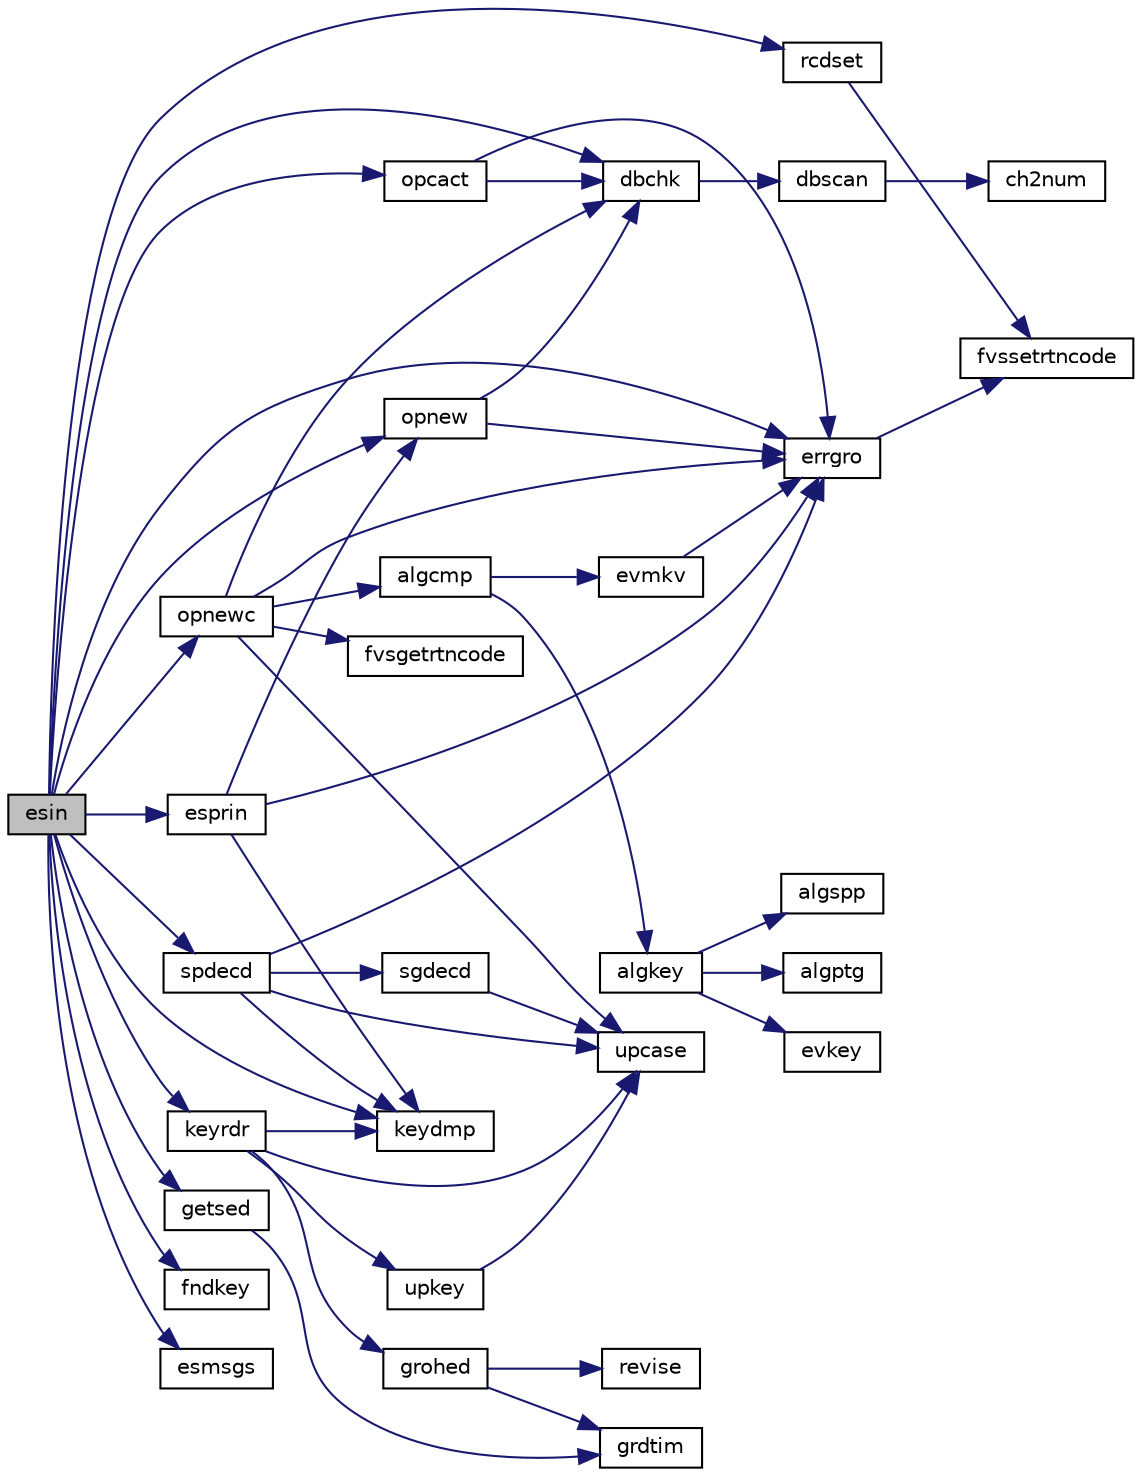 digraph "esin"
{
  edge [fontname="Helvetica",fontsize="10",labelfontname="Helvetica",labelfontsize="10"];
  node [fontname="Helvetica",fontsize="10",shape=record];
  rankdir="LR";
  Node1 [label="esin",height=0.2,width=0.4,color="black", fillcolor="grey75", style="filled", fontcolor="black"];
  Node1 -> Node2 [color="midnightblue",fontsize="10",style="solid",fontname="Helvetica"];
  Node2 [label="dbchk",height=0.2,width=0.4,color="black", fillcolor="white", style="filled",URL="$dbchk_8f.html#a50e82b8d87ebaeb63d8e1abab05bc20b"];
  Node2 -> Node3 [color="midnightblue",fontsize="10",style="solid",fontname="Helvetica"];
  Node3 [label="dbscan",height=0.2,width=0.4,color="black", fillcolor="white", style="filled",URL="$dbscan_8f.html#a18f1eb65a1dbf6141e44b1ac4a10757e"];
  Node3 -> Node4 [color="midnightblue",fontsize="10",style="solid",fontname="Helvetica"];
  Node4 [label="ch2num",height=0.2,width=0.4,color="black", fillcolor="white", style="filled",URL="$ch2num_8f.html#acc5a9987290b4e6c8cfe65bd2cd93540"];
  Node1 -> Node5 [color="midnightblue",fontsize="10",style="solid",fontname="Helvetica"];
  Node5 [label="rcdset",height=0.2,width=0.4,color="black", fillcolor="white", style="filled",URL="$rcdset_8f.html#a1dba8a40ee085d920a3ebb27fcd34a59"];
  Node5 -> Node6 [color="midnightblue",fontsize="10",style="solid",fontname="Helvetica"];
  Node6 [label="fvssetrtncode",height=0.2,width=0.4,color="black", fillcolor="white", style="filled",URL="$cmdline_8f.html#a079170808ee3336a99645e9e57dfe5a9"];
  Node1 -> Node7 [color="midnightblue",fontsize="10",style="solid",fontname="Helvetica"];
  Node7 [label="keyrdr",height=0.2,width=0.4,color="black", fillcolor="white", style="filled",URL="$keyrdr_8f.html#a39433b0291ac515848778ce68d62101b"];
  Node7 -> Node8 [color="midnightblue",fontsize="10",style="solid",fontname="Helvetica"];
  Node8 [label="upcase",height=0.2,width=0.4,color="black", fillcolor="white", style="filled",URL="$upcase_8f.html#a412a50f91650f78ed984862cdcd7a60d"];
  Node7 -> Node9 [color="midnightblue",fontsize="10",style="solid",fontname="Helvetica"];
  Node9 [label="grohed",height=0.2,width=0.4,color="black", fillcolor="white", style="filled",URL="$grohed_8f.html#a208663aece1e7b7a8133af6dd40d5468"];
  Node9 -> Node10 [color="midnightblue",fontsize="10",style="solid",fontname="Helvetica"];
  Node10 [label="revise",height=0.2,width=0.4,color="black", fillcolor="white", style="filled",URL="$revise_8f.html#a760f6639eabbb44bc7694760f0598231"];
  Node9 -> Node11 [color="midnightblue",fontsize="10",style="solid",fontname="Helvetica"];
  Node11 [label="grdtim",height=0.2,width=0.4,color="black", fillcolor="white", style="filled",URL="$grdtim_8f.html#ad10217068165ab4b799e84db9a37e052"];
  Node7 -> Node12 [color="midnightblue",fontsize="10",style="solid",fontname="Helvetica"];
  Node12 [label="upkey",height=0.2,width=0.4,color="black", fillcolor="white", style="filled",URL="$upkey_8f.html#a3d29a548fa44cc88b9b69215287ac9f9"];
  Node12 -> Node8 [color="midnightblue",fontsize="10",style="solid",fontname="Helvetica"];
  Node7 -> Node13 [color="midnightblue",fontsize="10",style="solid",fontname="Helvetica"];
  Node13 [label="keydmp",height=0.2,width=0.4,color="black", fillcolor="white", style="filled",URL="$keydmp_8f.html#ab3f5787fd4e2313afc308c182f25da28"];
  Node1 -> Node14 [color="midnightblue",fontsize="10",style="solid",fontname="Helvetica"];
  Node14 [label="errgro",height=0.2,width=0.4,color="black", fillcolor="white", style="filled",URL="$errgro_8f.html#a638bc8982f252f2894cb512c31d9890a"];
  Node14 -> Node6 [color="midnightblue",fontsize="10",style="solid",fontname="Helvetica"];
  Node1 -> Node15 [color="midnightblue",fontsize="10",style="solid",fontname="Helvetica"];
  Node15 [label="fndkey",height=0.2,width=0.4,color="black", fillcolor="white", style="filled",URL="$fndkey_8f.html#a643ffbef08c605bdf298b91a0f8dc232"];
  Node1 -> Node16 [color="midnightblue",fontsize="10",style="solid",fontname="Helvetica"];
  Node16 [label="opnew",height=0.2,width=0.4,color="black", fillcolor="white", style="filled",URL="$opnew_8f.html#a279e50f0eb11d39630ea1c07984823c6"];
  Node16 -> Node2 [color="midnightblue",fontsize="10",style="solid",fontname="Helvetica"];
  Node16 -> Node14 [color="midnightblue",fontsize="10",style="solid",fontname="Helvetica"];
  Node1 -> Node17 [color="midnightblue",fontsize="10",style="solid",fontname="Helvetica"];
  Node17 [label="opnewc",height=0.2,width=0.4,color="black", fillcolor="white", style="filled",URL="$opnewc_8f.html#ad2d6e77d3a354bd3faacfd0f94dc0af6"];
  Node17 -> Node2 [color="midnightblue",fontsize="10",style="solid",fontname="Helvetica"];
  Node17 -> Node8 [color="midnightblue",fontsize="10",style="solid",fontname="Helvetica"];
  Node17 -> Node14 [color="midnightblue",fontsize="10",style="solid",fontname="Helvetica"];
  Node17 -> Node18 [color="midnightblue",fontsize="10",style="solid",fontname="Helvetica"];
  Node18 [label="algcmp",height=0.2,width=0.4,color="black", fillcolor="white", style="filled",URL="$algcmp_8f.html#afd50b966122b2193b95d7ef497277469"];
  Node18 -> Node19 [color="midnightblue",fontsize="10",style="solid",fontname="Helvetica"];
  Node19 [label="algkey",height=0.2,width=0.4,color="black", fillcolor="white", style="filled",URL="$algkey_8f.html#af4ec0db3053891bbd430e63da8431e46"];
  Node19 -> Node20 [color="midnightblue",fontsize="10",style="solid",fontname="Helvetica"];
  Node20 [label="algspp",height=0.2,width=0.4,color="black", fillcolor="white", style="filled",URL="$algspp_8f.html#a168daddd8cea4fb5a0d4c73c96e0bbdc"];
  Node19 -> Node21 [color="midnightblue",fontsize="10",style="solid",fontname="Helvetica"];
  Node21 [label="algptg",height=0.2,width=0.4,color="black", fillcolor="white", style="filled",URL="$algptg_8f.html#a41145d20a0141322326ff4e9f12d821d"];
  Node19 -> Node22 [color="midnightblue",fontsize="10",style="solid",fontname="Helvetica"];
  Node22 [label="evkey",height=0.2,width=0.4,color="black", fillcolor="white", style="filled",URL="$evkey_8f.html#aedd8146bb059fc0ecc495668293a50e3"];
  Node18 -> Node23 [color="midnightblue",fontsize="10",style="solid",fontname="Helvetica"];
  Node23 [label="evmkv",height=0.2,width=0.4,color="black", fillcolor="white", style="filled",URL="$evmkv_8f.html#a625d517d23b8ff7f41867ded4b3ab3b1"];
  Node23 -> Node14 [color="midnightblue",fontsize="10",style="solid",fontname="Helvetica"];
  Node17 -> Node24 [color="midnightblue",fontsize="10",style="solid",fontname="Helvetica"];
  Node24 [label="fvsgetrtncode",height=0.2,width=0.4,color="black", fillcolor="white", style="filled",URL="$cmdline_8f.html#a0772cb6ab1daa15981fb8fcb46971c27"];
  Node1 -> Node25 [color="midnightblue",fontsize="10",style="solid",fontname="Helvetica"];
  Node25 [label="spdecd",height=0.2,width=0.4,color="black", fillcolor="white", style="filled",URL="$spdecd_8f.html#af2ba9ae013c8b8f45fa06b693d08645f"];
  Node25 -> Node26 [color="midnightblue",fontsize="10",style="solid",fontname="Helvetica"];
  Node26 [label="sgdecd",height=0.2,width=0.4,color="black", fillcolor="white", style="filled",URL="$sgdecd_8f.html#a3dcd2f3096777f2ba769cc4944668113"];
  Node26 -> Node8 [color="midnightblue",fontsize="10",style="solid",fontname="Helvetica"];
  Node25 -> Node8 [color="midnightblue",fontsize="10",style="solid",fontname="Helvetica"];
  Node25 -> Node13 [color="midnightblue",fontsize="10",style="solid",fontname="Helvetica"];
  Node25 -> Node14 [color="midnightblue",fontsize="10",style="solid",fontname="Helvetica"];
  Node1 -> Node13 [color="midnightblue",fontsize="10",style="solid",fontname="Helvetica"];
  Node1 -> Node27 [color="midnightblue",fontsize="10",style="solid",fontname="Helvetica"];
  Node27 [label="esprin",height=0.2,width=0.4,color="black", fillcolor="white", style="filled",URL="$esprin_8f.html#af00edac513c7091f529609775d80249b"];
  Node27 -> Node13 [color="midnightblue",fontsize="10",style="solid",fontname="Helvetica"];
  Node27 -> Node14 [color="midnightblue",fontsize="10",style="solid",fontname="Helvetica"];
  Node27 -> Node16 [color="midnightblue",fontsize="10",style="solid",fontname="Helvetica"];
  Node1 -> Node28 [color="midnightblue",fontsize="10",style="solid",fontname="Helvetica"];
  Node28 [label="esmsgs",height=0.2,width=0.4,color="black", fillcolor="white", style="filled",URL="$esmsgs_8f.html#a68d82ef3b8c0951116a7461b3876c265"];
  Node1 -> Node29 [color="midnightblue",fontsize="10",style="solid",fontname="Helvetica"];
  Node29 [label="getsed",height=0.2,width=0.4,color="black", fillcolor="white", style="filled",URL="$getsed_8f.html#a5a8b4bb7b6ee3c0f2704a1e64e9a36a7"];
  Node29 -> Node11 [color="midnightblue",fontsize="10",style="solid",fontname="Helvetica"];
  Node1 -> Node30 [color="midnightblue",fontsize="10",style="solid",fontname="Helvetica"];
  Node30 [label="opcact",height=0.2,width=0.4,color="black", fillcolor="white", style="filled",URL="$opcact_8f.html#a57d23ee6c8c5c4cd94835b6e10ceab79"];
  Node30 -> Node2 [color="midnightblue",fontsize="10",style="solid",fontname="Helvetica"];
  Node30 -> Node14 [color="midnightblue",fontsize="10",style="solid",fontname="Helvetica"];
}
